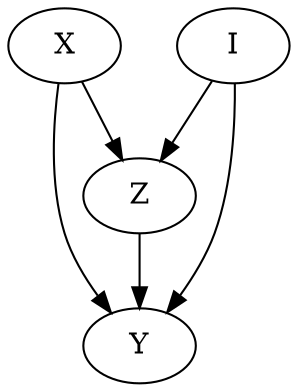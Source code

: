 strict digraph  {
X [x=0, y=0];
Y [x=2, y=0];
Z [x=1, y=1];
I [x=2, y=1];
X -> Y;
X -> Z;
Z -> Y;
I -> Y;
I -> Z;
}
